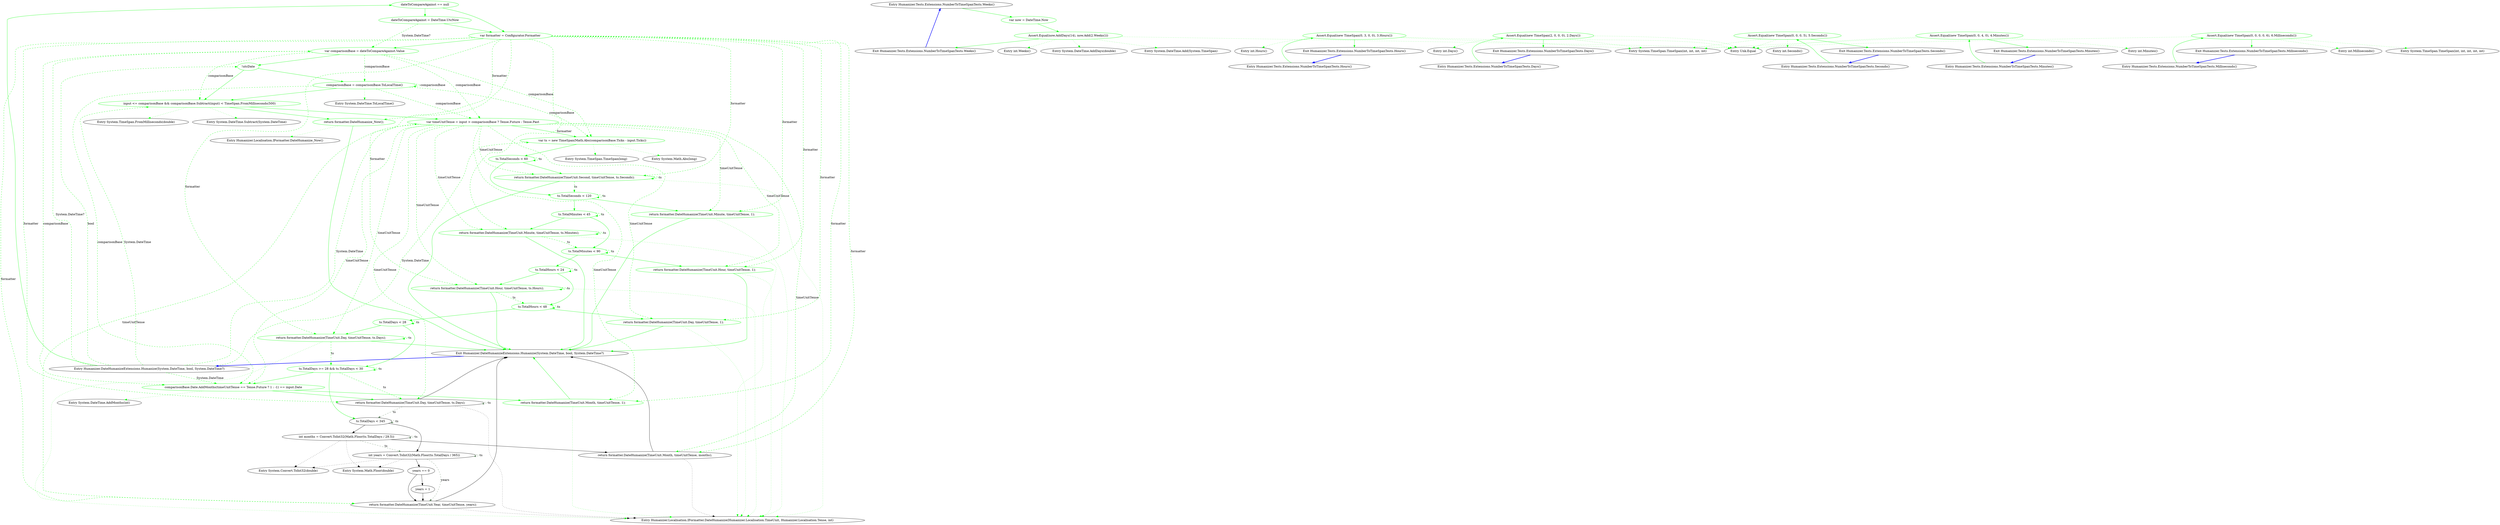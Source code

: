 digraph  {
d1 [label="dateToCompareAgainst == null", span="21-21", cluster="Humanizer.DateHumanizeExtensions.Humanize(System.DateTime, bool, System.DateTime?)", color=green, community=0];
d0 [label="Entry Humanizer.DateHumanizeExtensions.Humanize(System.DateTime, bool, System.DateTime?)", span="19-19", cluster="Humanizer.DateHumanizeExtensions.Humanize(System.DateTime, bool, System.DateTime?)"];
d2 [label="dateToCompareAgainst = DateTime.UtcNow", span="22-22", cluster="Humanizer.DateHumanizeExtensions.Humanize(System.DateTime, bool, System.DateTime?)", color=green, community=0];
d3 [label="var formatter = Configurator.Formatter", span="24-24", cluster="Humanizer.DateHumanizeExtensions.Humanize(System.DateTime, bool, System.DateTime?)", color=green, community=0];
d4 [label="var comparisonBase = dateToCompareAgainst.Value", span="25-25", cluster="Humanizer.DateHumanizeExtensions.Humanize(System.DateTime, bool, System.DateTime?)", color=green, community=0];
d5 [label="!utcDate", span="27-27", cluster="Humanizer.DateHumanizeExtensions.Humanize(System.DateTime, bool, System.DateTime?)", color=green, community=0];
d6 [label="comparisonBase = comparisonBase.ToLocalTime()", span="28-28", cluster="Humanizer.DateHumanizeExtensions.Humanize(System.DateTime, bool, System.DateTime?)", color=green, community=0];
d7 [label="input <= comparisonBase && comparisonBase.Subtract(input) < TimeSpan.FromMilliseconds(500)", span="30-30", cluster="Humanizer.DateHumanizeExtensions.Humanize(System.DateTime, bool, System.DateTime?)", color=green, community=0];
d9 [label="var timeUnitTense = input > comparisonBase ? Tense.Future : Tense.Past", span="33-33", cluster="Humanizer.DateHumanizeExtensions.Humanize(System.DateTime, bool, System.DateTime?)", color=green, community=0];
d10 [label="var ts = new TimeSpan(Math.Abs(comparisonBase.Ticks - input.Ticks))", span="34-34", cluster="Humanizer.DateHumanizeExtensions.Humanize(System.DateTime, bool, System.DateTime?)", color=green, community=0];
d26 [label="comparisonBase.Date.AddMonths(timeUnitTense == Tense.Future ? 1 : -1) == input.Date", span="59-59", cluster="Humanizer.DateHumanizeExtensions.Humanize(System.DateTime, bool, System.DateTime?)", color=green, community=0];
d8 [label="return formatter.DateHumanize_Now();", span="31-31", cluster="Humanizer.DateHumanizeExtensions.Humanize(System.DateTime, bool, System.DateTime?)", color=green, community=0];
d38 [label="Entry System.DateTime.Subtract(System.DateTime)", span="0-0", cluster="System.DateTime.Subtract(System.DateTime)"];
d39 [label="Entry System.TimeSpan.FromMilliseconds(double)", span="0-0", cluster="System.TimeSpan.FromMilliseconds(double)"];
d12 [label="return formatter.DateHumanize(TimeUnit.Second, timeUnitTense, ts.Seconds);", span="37-37", cluster="Humanizer.DateHumanizeExtensions.Humanize(System.DateTime, bool, System.DateTime?)", color=green, community=0];
d14 [label="return formatter.DateHumanize(TimeUnit.Minute, timeUnitTense, 1);", span="40-40", cluster="Humanizer.DateHumanizeExtensions.Humanize(System.DateTime, bool, System.DateTime?)", color=green, community=0];
d16 [label="return formatter.DateHumanize(TimeUnit.Minute, timeUnitTense, ts.Minutes);", span="43-43", cluster="Humanizer.DateHumanizeExtensions.Humanize(System.DateTime, bool, System.DateTime?)", color=green, community=0];
d18 [label="return formatter.DateHumanize(TimeUnit.Hour, timeUnitTense, 1);", span="46-46", cluster="Humanizer.DateHumanizeExtensions.Humanize(System.DateTime, bool, System.DateTime?)", color=green, community=0];
d20 [label="return formatter.DateHumanize(TimeUnit.Hour, timeUnitTense, ts.Hours);", span="49-49", cluster="Humanizer.DateHumanizeExtensions.Humanize(System.DateTime, bool, System.DateTime?)", color=green, community=0];
d22 [label="return formatter.DateHumanize(TimeUnit.Day, timeUnitTense, 1);", span="52-52", cluster="Humanizer.DateHumanizeExtensions.Humanize(System.DateTime, bool, System.DateTime?)", color=green, community=0];
d24 [label="return formatter.DateHumanize(TimeUnit.Day, timeUnitTense, ts.Days);", span="55-55", cluster="Humanizer.DateHumanizeExtensions.Humanize(System.DateTime, bool, System.DateTime?)", color=green, community=0];
d27 [label="return formatter.DateHumanize(TimeUnit.Month, timeUnitTense, 1);", span="60-60", cluster="Humanizer.DateHumanizeExtensions.Humanize(System.DateTime, bool, System.DateTime?)", color=green, community=0];
d28 [label="return formatter.DateHumanize(TimeUnit.Day, timeUnitTense, ts.Days);", span="62-62", cluster="Humanizer.DateHumanizeExtensions.Humanize(System.DateTime, bool, System.DateTime?)"];
d31 [label="return formatter.DateHumanize(TimeUnit.Month, timeUnitTense, months);", span="68-68", cluster="Humanizer.DateHumanizeExtensions.Humanize(System.DateTime, bool, System.DateTime?)"];
d35 [label="return formatter.DateHumanize(TimeUnit.Year, timeUnitTense, years);", span="73-73", cluster="Humanizer.DateHumanizeExtensions.Humanize(System.DateTime, bool, System.DateTime?)"];
d11 [label="ts.TotalSeconds < 60", span="36-36", cluster="Humanizer.DateHumanizeExtensions.Humanize(System.DateTime, bool, System.DateTime?)", color=green, community=0];
d41 [label="Entry System.TimeSpan.TimeSpan(long)", span="0-0", cluster="System.TimeSpan.TimeSpan(long)"];
d42 [label="Entry System.Math.Abs(long)", span="0-0", cluster="System.Math.Abs(long)"];
d25 [label="ts.TotalDays >= 28 && ts.TotalDays < 30", span="57-57", cluster="Humanizer.DateHumanizeExtensions.Humanize(System.DateTime, bool, System.DateTime?)", color=green, community=0];
d44 [label="Entry System.DateTime.AddMonths(int)", span="0-0", cluster="System.DateTime.AddMonths(int)"];
d36 [label="Exit Humanizer.DateHumanizeExtensions.Humanize(System.DateTime, bool, System.DateTime?)", span="19-19", cluster="Humanizer.DateHumanizeExtensions.Humanize(System.DateTime, bool, System.DateTime?)"];
d40 [label="Entry Humanizer.Localisation.IFormatter.DateHumanize_Now()", span="9-9", cluster="Humanizer.Localisation.IFormatter.DateHumanize_Now()"];
d43 [label="Entry Humanizer.Localisation.IFormatter.DateHumanize(Humanizer.Localisation.TimeUnit, Humanizer.Localisation.Tense, int)", span="10-10", cluster="Humanizer.Localisation.IFormatter.DateHumanize(Humanizer.Localisation.TimeUnit, Humanizer.Localisation.Tense, int)"];
d13 [label="ts.TotalSeconds < 120", span="39-39", cluster="Humanizer.DateHumanizeExtensions.Humanize(System.DateTime, bool, System.DateTime?)", color=green, community=0];
d15 [label="ts.TotalMinutes < 45", span="42-42", cluster="Humanizer.DateHumanizeExtensions.Humanize(System.DateTime, bool, System.DateTime?)", color=green, community=0];
d17 [label="ts.TotalMinutes < 90", span="45-45", cluster="Humanizer.DateHumanizeExtensions.Humanize(System.DateTime, bool, System.DateTime?)", color=green, community=0];
d19 [label="ts.TotalHours < 24", span="48-48", cluster="Humanizer.DateHumanizeExtensions.Humanize(System.DateTime, bool, System.DateTime?)", color=green, community=0];
d21 [label="ts.TotalHours < 48", span="51-51", cluster="Humanizer.DateHumanizeExtensions.Humanize(System.DateTime, bool, System.DateTime?)", color=green, community=0];
d23 [label="ts.TotalDays < 28", span="54-54", cluster="Humanizer.DateHumanizeExtensions.Humanize(System.DateTime, bool, System.DateTime?)", color=green, community=0];
d37 [label="Entry System.DateTime.ToLocalTime()", span="0-0", cluster="System.DateTime.ToLocalTime()"];
d29 [label="ts.TotalDays < 345", span="65-65", cluster="Humanizer.DateHumanizeExtensions.Humanize(System.DateTime, bool, System.DateTime?)"];
d30 [label="int months = Convert.ToInt32(Math.Floor(ts.TotalDays / 29.5))", span="67-67", cluster="Humanizer.DateHumanizeExtensions.Humanize(System.DateTime, bool, System.DateTime?)"];
d32 [label="int years = Convert.ToInt32(Math.Floor(ts.TotalDays / 365))", span="71-71", cluster="Humanizer.DateHumanizeExtensions.Humanize(System.DateTime, bool, System.DateTime?)"];
d33 [label="years == 0", span="72-72", cluster="Humanizer.DateHumanizeExtensions.Humanize(System.DateTime, bool, System.DateTime?)"];
d34 [label="years = 1", span="72-72", cluster="Humanizer.DateHumanizeExtensions.Humanize(System.DateTime, bool, System.DateTime?)"];
d45 [label="Entry System.Math.Floor(double)", span="0-0", cluster="System.Math.Floor(double)"];
d46 [label="Entry System.Convert.ToInt32(double)", span="0-0", cluster="System.Convert.ToInt32(double)"];
m0_0 [label="Entry Humanizer.Tests.Extensions.NumberToTimeSpanTests.Weeks()", span="8-8", cluster="Humanizer.Tests.Extensions.NumberToTimeSpanTests.Weeks()", file="NumberToTimeSpanTests.cs"];
m0_1 [label="var now = DateTime.Now", span="10-10", cluster="Humanizer.Tests.Extensions.NumberToTimeSpanTests.Weeks()", color=green, community=0, file="NumberToTimeSpanTests.cs"];
m0_2 [label="Assert.Equal(now.AddDays(14), now.Add(2.Weeks()))", span="11-11", cluster="Humanizer.Tests.Extensions.NumberToTimeSpanTests.Weeks()", color=green, community=0, file="NumberToTimeSpanTests.cs"];
m0_3 [label="Exit Humanizer.Tests.Extensions.NumberToTimeSpanTests.Weeks()", span="8-8", cluster="Humanizer.Tests.Extensions.NumberToTimeSpanTests.Weeks()", file="NumberToTimeSpanTests.cs"];
m0_6 [label="Entry System.DateTime.Add(System.TimeSpan)", span="0-0", cluster="System.DateTime.Add(System.TimeSpan)", file="NumberToTimeSpanTests.cs"];
m0_13 [label="Entry Humanizer.Tests.Extensions.NumberToTimeSpanTests.Hours()", span="21-21", cluster="Humanizer.Tests.Extensions.NumberToTimeSpanTests.Hours()", file="NumberToTimeSpanTests.cs"];
m0_14 [label="Assert.Equal(new TimeSpan(0, 3, 0, 0), 3.Hours())", span="23-23", cluster="Humanizer.Tests.Extensions.NumberToTimeSpanTests.Hours()", color=green, community=0, file="NumberToTimeSpanTests.cs"];
m0_15 [label="Exit Humanizer.Tests.Extensions.NumberToTimeSpanTests.Hours()", span="21-21", cluster="Humanizer.Tests.Extensions.NumberToTimeSpanTests.Hours()", file="NumberToTimeSpanTests.cs"];
m0_16 [label="Entry int.Hours()", span="25-25", cluster="int.Hours()", file="NumberToTimeSpanTests.cs"];
m0_29 [label="Entry int.Milliseconds()", span="55-55", cluster="int.Milliseconds()", file="NumberToTimeSpanTests.cs"];
m0_12 [label="Entry int.Days()", span="15-15", cluster="int.Days()", file="NumberToTimeSpanTests.cs"];
m0_25 [label="Entry Humanizer.Tests.Extensions.NumberToTimeSpanTests.Milliseconds()", span="39-39", cluster="Humanizer.Tests.Extensions.NumberToTimeSpanTests.Milliseconds()", file="NumberToTimeSpanTests.cs"];
m0_26 [label="Assert.Equal(new TimeSpan(0, 0, 0, 0, 6), 6.Milliseconds())", span="41-41", cluster="Humanizer.Tests.Extensions.NumberToTimeSpanTests.Milliseconds()", color=green, community=0, file="NumberToTimeSpanTests.cs"];
m0_27 [label="Exit Humanizer.Tests.Extensions.NumberToTimeSpanTests.Milliseconds()", span="39-39", cluster="Humanizer.Tests.Extensions.NumberToTimeSpanTests.Milliseconds()", file="NumberToTimeSpanTests.cs"];
m0_8 [label="Entry Humanizer.Tests.Extensions.NumberToTimeSpanTests.Days()", span="15-15", cluster="Humanizer.Tests.Extensions.NumberToTimeSpanTests.Days()", file="NumberToTimeSpanTests.cs"];
m0_9 [label="Assert.Equal(new TimeSpan(2, 0, 0, 0), 2.Days())", span="17-17", cluster="Humanizer.Tests.Extensions.NumberToTimeSpanTests.Days()", color=green, community=0, file="NumberToTimeSpanTests.cs"];
m0_10 [label="Exit Humanizer.Tests.Extensions.NumberToTimeSpanTests.Days()", span="15-15", cluster="Humanizer.Tests.Extensions.NumberToTimeSpanTests.Days()", file="NumberToTimeSpanTests.cs"];
m0_7 [label="Entry Unk.Equal", span="", cluster="Unk.Equal", file="NumberToTimeSpanTests.cs"];
m0_21 [label="Entry Humanizer.Tests.Extensions.NumberToTimeSpanTests.Seconds()", span="33-33", cluster="Humanizer.Tests.Extensions.NumberToTimeSpanTests.Seconds()", file="NumberToTimeSpanTests.cs"];
m0_22 [label="Assert.Equal(new TimeSpan(0, 0, 0, 5), 5.Seconds())", span="35-35", cluster="Humanizer.Tests.Extensions.NumberToTimeSpanTests.Seconds()", color=green, community=0, file="NumberToTimeSpanTests.cs"];
m0_23 [label="Exit Humanizer.Tests.Extensions.NumberToTimeSpanTests.Seconds()", span="33-33", cluster="Humanizer.Tests.Extensions.NumberToTimeSpanTests.Seconds()", file="NumberToTimeSpanTests.cs"];
m0_24 [label="Entry int.Seconds()", span="45-45", cluster="int.Seconds()", file="NumberToTimeSpanTests.cs"];
m0_20 [label="Entry int.Minutes()", span="35-35", cluster="int.Minutes()", file="NumberToTimeSpanTests.cs"];
m0_28 [label="Entry System.TimeSpan.TimeSpan(int, int, int, int, int)", span="0-0", cluster="System.TimeSpan.TimeSpan(int, int, int, int, int)", file="NumberToTimeSpanTests.cs"];
m0_11 [label="Entry System.TimeSpan.TimeSpan(int, int, int, int)", span="0-0", cluster="System.TimeSpan.TimeSpan(int, int, int, int)", file="NumberToTimeSpanTests.cs"];
m0_5 [label="Entry int.Weeks()", span="5-5", cluster="int.Weeks()", file="NumberToTimeSpanTests.cs"];
m0_17 [label="Entry Humanizer.Tests.Extensions.NumberToTimeSpanTests.Minutes()", span="27-27", cluster="Humanizer.Tests.Extensions.NumberToTimeSpanTests.Minutes()", file="NumberToTimeSpanTests.cs"];
m0_18 [label="Assert.Equal(new TimeSpan(0, 0, 4, 0), 4.Minutes())", span="29-29", cluster="Humanizer.Tests.Extensions.NumberToTimeSpanTests.Minutes()", color=green, community=0, file="NumberToTimeSpanTests.cs"];
m0_19 [label="Exit Humanizer.Tests.Extensions.NumberToTimeSpanTests.Minutes()", span="27-27", cluster="Humanizer.Tests.Extensions.NumberToTimeSpanTests.Minutes()", file="NumberToTimeSpanTests.cs"];
m0_4 [label="Entry System.DateTime.AddDays(double)", span="0-0", cluster="System.DateTime.AddDays(double)", file="NumberToTimeSpanTests.cs"];
d1 -> d2  [key=0, style=solid, color=green];
d1 -> d3  [key=0, style=solid, color=green];
d0 -> d1  [key=0, style=solid, color=green];
d0 -> d4  [key=1, style=dashed, color=green, label="System.DateTime?"];
d0 -> d5  [key=1, style=dashed, color=green, label=bool];
d0 -> d7  [key=1, style=dashed, color=green, label="System.DateTime"];
d0 -> d9  [key=1, style=dashed, color=green, label="System.DateTime"];
d0 -> d10  [key=1, style=dashed, color=green, label="System.DateTime"];
d0 -> d26  [key=1, style=dashed, color=green, label="System.DateTime"];
d2 -> d4  [key=1, style=dashed, color=green, label="System.DateTime?"];
d2 -> d3  [key=0, style=solid, color=green];
d3 -> d4  [key=0, style=solid, color=green];
d3 -> d8  [key=1, style=dashed, color=green, label=formatter];
d3 -> d12  [key=1, style=dashed, color=green, label=formatter];
d3 -> d14  [key=1, style=dashed, color=green, label=formatter];
d3 -> d16  [key=1, style=dashed, color=green, label=formatter];
d3 -> d18  [key=1, style=dashed, color=green, label=formatter];
d3 -> d20  [key=1, style=dashed, color=green, label=formatter];
d3 -> d22  [key=1, style=dashed, color=green, label=formatter];
d3 -> d24  [key=1, style=dashed, color=green, label=formatter];
d3 -> d27  [key=1, style=dashed, color=green, label=formatter];
d3 -> d28  [key=1, style=dashed, color=green, label=formatter];
d3 -> d31  [key=1, style=dashed, color=green, label=formatter];
d3 -> d35  [key=1, style=dashed, color=green, label=formatter];
d4 -> d5  [key=0, style=solid, color=green];
d4 -> d6  [key=1, style=dashed, color=green, label=comparisonBase];
d4 -> d7  [key=1, style=dashed, color=green, label=comparisonBase];
d4 -> d9  [key=1, style=dashed, color=green, label=comparisonBase];
d4 -> d10  [key=1, style=dashed, color=green, label=comparisonBase];
d4 -> d26  [key=1, style=dashed, color=green, label=comparisonBase];
d5 -> d6  [key=0, style=solid, color=green];
d5 -> d7  [key=0, style=solid, color=green];
d6 -> d7  [key=0, style=solid, color=green];
d6 -> d9  [key=1, style=dashed, color=green, label=comparisonBase];
d6 -> d10  [key=1, style=dashed, color=green, label=comparisonBase];
d6 -> d26  [key=1, style=dashed, color=green, label=comparisonBase];
d6 -> d6  [key=1, style=dashed, color=green, label=comparisonBase];
d6 -> d37  [key=2, style=dotted, color=green];
d7 -> d8  [key=0, style=solid, color=green];
d7 -> d9  [key=0, style=solid, color=green];
d7 -> d38  [key=2, style=dotted, color=green];
d7 -> d39  [key=2, style=dotted, color=green];
d9 -> d10  [key=0, style=solid, color=green];
d9 -> d12  [key=1, style=dashed, color=green, label=timeUnitTense];
d9 -> d14  [key=1, style=dashed, color=green, label=timeUnitTense];
d9 -> d16  [key=1, style=dashed, color=green, label=timeUnitTense];
d9 -> d18  [key=1, style=dashed, color=green, label=timeUnitTense];
d9 -> d20  [key=1, style=dashed, color=green, label=timeUnitTense];
d9 -> d22  [key=1, style=dashed, color=green, label=timeUnitTense];
d9 -> d24  [key=1, style=dashed, color=green, label=timeUnitTense];
d9 -> d26  [key=1, style=dashed, color=green, label=timeUnitTense];
d9 -> d27  [key=1, style=dashed, color=green, label=timeUnitTense];
d9 -> d28  [key=1, style=dashed, color=green, label=timeUnitTense];
d9 -> d31  [key=1, style=dashed, color=green, label=timeUnitTense];
d9 -> d35  [key=1, style=dashed, color=green, label=timeUnitTense];
d10 -> d11  [key=0, style=solid, color=green];
d10 -> d41  [key=2, style=dotted, color=green];
d10 -> d42  [key=2, style=dotted, color=green];
d26 -> d27  [key=0, style=solid, color=green];
d26 -> d28  [key=0, style=solid, color=green];
d26 -> d44  [key=2, style=dotted, color=green];
d8 -> d36  [key=0, style=solid, color=green];
d8 -> d40  [key=2, style=dotted, color=green];
d12 -> d12  [key=1, style=dashed, color=green, label=ts];
d12 -> d36  [key=0, style=solid, color=green];
d12 -> d43  [key=2, style=dotted, color=green];
d12 -> d13  [key=1, style=dashed, color=green, label=ts];
d14 -> d36  [key=0, style=solid, color=green];
d14 -> d43  [key=2, style=dotted, color=green];
d16 -> d16  [key=1, style=dashed, color=green, label=ts];
d16 -> d36  [key=0, style=solid, color=green];
d16 -> d43  [key=2, style=dotted, color=green];
d16 -> d17  [key=1, style=dashed, color=green, label=ts];
d18 -> d36  [key=0, style=solid, color=green];
d18 -> d43  [key=2, style=dotted, color=green];
d20 -> d20  [key=1, style=dashed, color=green, label=ts];
d20 -> d36  [key=0, style=solid, color=green];
d20 -> d43  [key=2, style=dotted, color=green];
d20 -> d21  [key=1, style=dashed, color=green, label=ts];
d22 -> d36  [key=0, style=solid, color=green];
d22 -> d43  [key=2, style=dotted, color=green];
d24 -> d24  [key=1, style=dashed, color=green, label=ts];
d24 -> d36  [key=0, style=solid, color=green];
d24 -> d43  [key=2, style=dotted, color=green];
d24 -> d25  [key=1, style=dashed, color=green, label=ts];
d27 -> d36  [key=0, style=solid, color=green];
d27 -> d43  [key=2, style=dotted, color=green];
d28 -> d28  [key=1, style=dashed, color=darkseagreen4, label=ts];
d28 -> d36  [key=0, style=solid];
d28 -> d43  [key=2, style=dotted];
d28 -> d29  [key=1, style=dashed, color=darkseagreen4, label=ts];
d31 -> d36  [key=0, style=solid];
d31 -> d43  [key=2, style=dotted];
d35 -> d36  [key=0, style=solid];
d35 -> d43  [key=2, style=dotted];
d11 -> d12  [key=0, style=solid, color=green];
d11 -> d11  [key=1, style=dashed, color=green, label=ts];
d11 -> d13  [key=0, style=solid, color=green];
d25 -> d26  [key=0, style=solid, color=green];
d25 -> d25  [key=1, style=dashed, color=green, label=ts];
d25 -> d29  [key=0, style=solid, color=green];
d25 -> d28  [key=1, style=dashed, color=green, label=ts];
d36 -> d0  [key=0, style=bold, color=blue];
d13 -> d14  [key=0, style=solid, color=green];
d13 -> d13  [key=1, style=dashed, color=green, label=ts];
d13 -> d15  [key=0, style=solid, color=green];
d15 -> d16  [key=0, style=solid, color=green];
d15 -> d15  [key=1, style=dashed, color=green, label=ts];
d15 -> d17  [key=0, style=solid, color=green];
d17 -> d18  [key=0, style=solid, color=green];
d17 -> d17  [key=1, style=dashed, color=green, label=ts];
d17 -> d19  [key=0, style=solid, color=green];
d19 -> d20  [key=0, style=solid, color=green];
d19 -> d19  [key=1, style=dashed, color=green, label=ts];
d19 -> d21  [key=0, style=solid, color=green];
d21 -> d22  [key=0, style=solid, color=green];
d21 -> d21  [key=1, style=dashed, color=green, label=ts];
d21 -> d23  [key=0, style=solid, color=green];
d23 -> d24  [key=0, style=solid, color=green];
d23 -> d23  [key=1, style=dashed, color=green, label=ts];
d23 -> d25  [key=0, style=solid, color=green];
d29 -> d29  [key=1, style=dashed, color=darkseagreen4, label=ts];
d29 -> d30  [key=0, style=solid];
d29 -> d32  [key=0, style=solid];
d30 -> d31  [key=0, style=solid];
d30 -> d30  [key=1, style=dashed, color=darkseagreen4, label=ts];
d30 -> d45  [key=2, style=dotted];
d30 -> d46  [key=2, style=dotted];
d30 -> d32  [key=1, style=dashed, color=darkseagreen4, label=ts];
d32 -> d35  [key=1, style=dashed, color=darkseagreen4, label=years];
d32 -> d32  [key=1, style=dashed, color=darkseagreen4, label=ts];
d32 -> d33  [key=0, style=solid];
d32 -> d45  [key=2, style=dotted];
d32 -> d46  [key=2, style=dotted];
d33 -> d35  [key=0, style=solid];
d33 -> d34  [key=0, style=solid];
d34 -> d35  [key=0, style=solid];
m0_0 -> m0_1  [key=0, style=solid, color=green];
m0_1 -> m0_2  [key=0, style=solid, color=green];
m0_2 -> m0_3  [key=0, style=solid, color=green];
m0_2 -> m0_4  [key=2, style=dotted, color=green];
m0_2 -> m0_5  [key=2, style=dotted, color=green];
m0_2 -> m0_6  [key=2, style=dotted, color=green];
m0_2 -> m0_7  [key=2, style=dotted, color=green];
m0_3 -> m0_0  [key=0, style=bold, color=blue];
m0_13 -> m0_14  [key=0, style=solid, color=green];
m0_14 -> m0_15  [key=0, style=solid, color=green];
m0_14 -> m0_11  [key=2, style=dotted, color=green];
m0_14 -> m0_16  [key=2, style=dotted, color=green];
m0_14 -> m0_7  [key=2, style=dotted, color=green];
m0_15 -> m0_13  [key=0, style=bold, color=blue];
m0_25 -> m0_26  [key=0, style=solid, color=green];
m0_26 -> m0_27  [key=0, style=solid, color=green];
m0_26 -> m0_28  [key=2, style=dotted, color=green];
m0_26 -> m0_29  [key=2, style=dotted, color=green];
m0_26 -> m0_7  [key=2, style=dotted, color=green];
m0_27 -> m0_25  [key=0, style=bold, color=blue];
m0_8 -> m0_9  [key=0, style=solid, color=green];
m0_9 -> m0_10  [key=0, style=solid, color=green];
m0_9 -> m0_11  [key=2, style=dotted, color=green];
m0_9 -> m0_12  [key=2, style=dotted, color=green];
m0_9 -> m0_7  [key=2, style=dotted, color=green];
m0_10 -> m0_8  [key=0, style=bold, color=blue];
m0_21 -> m0_22  [key=0, style=solid, color=green];
m0_22 -> m0_23  [key=0, style=solid, color=green];
m0_22 -> m0_11  [key=2, style=dotted, color=green];
m0_22 -> m0_24  [key=2, style=dotted, color=green];
m0_22 -> m0_7  [key=2, style=dotted, color=green];
m0_23 -> m0_21  [key=0, style=bold, color=blue];
m0_17 -> m0_18  [key=0, style=solid, color=green];
m0_18 -> m0_19  [key=0, style=solid, color=green];
m0_18 -> m0_11  [key=2, style=dotted, color=green];
m0_18 -> m0_20  [key=2, style=dotted, color=green];
m0_18 -> m0_7  [key=2, style=dotted, color=green];
m0_19 -> m0_17  [key=0, style=bold, color=blue];
}
